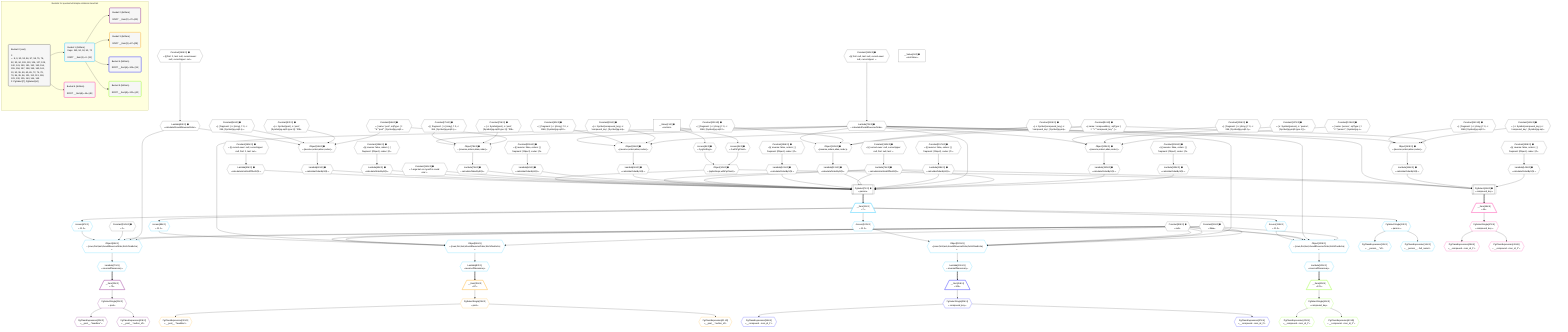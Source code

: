%%{init: {'themeVariables': { 'fontSize': '12px'}}}%%
graph TD
    classDef path fill:#eee,stroke:#000,color:#000
    classDef plan fill:#fff,stroke-width:1px,color:#000
    classDef itemplan fill:#fff,stroke-width:2px,color:#000
    classDef unbatchedplan fill:#dff,stroke-width:1px,color:#000
    classDef sideeffectplan fill:#fcc,stroke-width:2px,color:#000
    classDef bucket fill:#f6f6f6,color:#000,stroke-width:2px,text-align:left


    %% plan dependencies
    PgSelect7[["PgSelect[7∈0] ➊<br />ᐸpersonᐳ"]]:::plan
    Object10{{"Object[10∈0] ➊<br />ᐸ{pgSettings,withPgClient}ᐳ"}}:::plan
    Lambda55{{"Lambda[55∈0] ➊<br />ᐸcalculateLimitAndOffsetSQLᐳ"}}:::plan
    Lambda60{{"Lambda[60∈0] ➊<br />ᐸcalculateOrderBySQLᐳ"}}:::plan
    Lambda65{{"Lambda[65∈0] ➊<br />ᐸcalculateOrderBySQLᐳ"}}:::plan
    Constant151{{"Constant[151∈0] ➊<br />ᐸ'Large bet on myself in round one.'ᐳ"}}:::plan
    Lambda74{{"Lambda[74∈0] ➊<br />ᐸcalculateLimitAndOffsetSQLᐳ"}}:::plan
    Lambda79{{"Lambda[79∈0] ➊<br />ᐸcalculateOrderBySQLᐳ"}}:::plan
    Lambda84{{"Lambda[84∈0] ➊<br />ᐸcalculateOrderBySQLᐳ"}}:::plan
    Lambda96{{"Lambda[96∈0] ➊<br />ᐸcalculateOrderBySQLᐳ"}}:::plan
    Lambda101{{"Lambda[101∈0] ➊<br />ᐸcalculateOrderBySQLᐳ"}}:::plan
    Lambda113{{"Lambda[113∈0] ➊<br />ᐸcalculateOrderBySQLᐳ"}}:::plan
    Lambda118{{"Lambda[118∈0] ➊<br />ᐸcalculateOrderBySQLᐳ"}}:::plan
    Lambda72{{"Lambda[72∈0] ➊<br />ᐸcalculateShouldReverseOrderᐳ"}}:::plan
    Lambda130{{"Lambda[130∈0] ➊<br />ᐸcalculateOrderBySQLᐳ"}}:::plan
    Lambda135{{"Lambda[135∈0] ➊<br />ᐸcalculateOrderBySQLᐳ"}}:::plan
    Object10 & Lambda55 & Lambda60 & Lambda65 & Constant151 & Lambda74 & Lambda79 & Lambda84 & Lambda74 & Lambda96 & Lambda101 & Lambda74 & Lambda113 & Lambda118 & Lambda72 & Lambda74 & Lambda130 & Lambda135 --> PgSelect7
    PgSelect44[["PgSelect[44∈0] ➊<br />ᐸcompound_keyᐳ"]]:::plan
    Lambda144{{"Lambda[144∈0] ➊<br />ᐸcalculateOrderBySQLᐳ"}}:::plan
    Lambda149{{"Lambda[149∈0] ➊<br />ᐸcalculateOrderBySQLᐳ"}}:::plan
    Object10 & Lambda72 & Lambda74 & Lambda144 & Lambda149 --> PgSelect44
    Object59{{"Object[59∈0] ➊<br />ᐸ{reverse,orders,alias,codec}ᐳ"}}:::plan
    Lambda52{{"Lambda[52∈0] ➊<br />ᐸcalculateShouldReverseOrderᐳ"}}:::plan
    Constant56{{"Constant[56∈0] ➊<br />ᐸ[ { fragment: { n: [Array], f: 0, c: 266, [Symbol(pg-sql2-tyᐳ"}}:::plan
    Constant57{{"Constant[57∈0] ➊<br />ᐸ{ s: Symbol(post), n: 'post', [Symbol(pg-sql2-type-1)]: 'IDEᐳ"}}:::plan
    Constant58{{"Constant[58∈0] ➊<br />ᐸ{ name: 'post', sqlType: { t: '”a”.”post”', [Symbol(pg-sql2-ᐳ"}}:::plan
    Lambda52 & Constant56 & Constant57 & Constant58 --> Object59
    Object78{{"Object[78∈0] ➊<br />ᐸ{reverse,orders,alias,codec}ᐳ"}}:::plan
    Constant75{{"Constant[75∈0] ➊<br />ᐸ[ { fragment: { n: [Array], f: 0, c: 266, [Symbol(pg-sql2-tyᐳ"}}:::plan
    Constant76{{"Constant[76∈0] ➊<br />ᐸ{ s: Symbol(post), n: 'post', [Symbol(pg-sql2-type-1)]: 'IDEᐳ"}}:::plan
    Lambda72 & Constant75 & Constant76 & Constant58 --> Object78
    Object95{{"Object[95∈0] ➊<br />ᐸ{reverse,orders,alias,codec}ᐳ"}}:::plan
    Constant92{{"Constant[92∈0] ➊<br />ᐸ[ { fragment: { n: [Array], f: 0, c: 1168, [Symbol(pg-sql2-tᐳ"}}:::plan
    Constant93{{"Constant[93∈0] ➊<br />ᐸ{ s: Symbol(compound_key), n: 'compound_key', [Symbol(pg-sqlᐳ"}}:::plan
    Constant94{{"Constant[94∈0] ➊<br />ᐸ{ name: 'compoundKey', sqlType: { t: '”c”.”compound_key”', [ᐳ"}}:::plan
    Lambda72 & Constant92 & Constant93 & Constant94 --> Object95
    Object112{{"Object[112∈0] ➊<br />ᐸ{reverse,orders,alias,codec}ᐳ"}}:::plan
    Constant109{{"Constant[109∈0] ➊<br />ᐸ[ { fragment: { n: [Array], f: 0, c: 1168, [Symbol(pg-sql2-tᐳ"}}:::plan
    Constant110{{"Constant[110∈0] ➊<br />ᐸ{ s: Symbol(compound_key), n: 'compound_key', [Symbol(pg-sqlᐳ"}}:::plan
    Lambda72 & Constant109 & Constant110 & Constant94 --> Object112
    Object129{{"Object[129∈0] ➊<br />ᐸ{reverse,orders,alias,codec}ᐳ"}}:::plan
    Constant126{{"Constant[126∈0] ➊<br />ᐸ[ { fragment: { n: [Array], f: 0, c: 266, [Symbol(pg-sql2-tyᐳ"}}:::plan
    Constant127{{"Constant[127∈0] ➊<br />ᐸ{ s: Symbol(person), n: 'person', [Symbol(pg-sql2-type-1)]: ᐳ"}}:::plan
    Constant128{{"Constant[128∈0] ➊<br />ᐸ{ name: 'person', sqlType: { t: '”c”.”person”', [Symbol(pg-sᐳ"}}:::plan
    Lambda72 & Constant126 & Constant127 & Constant128 --> Object129
    Object143{{"Object[143∈0] ➊<br />ᐸ{reverse,orders,alias,codec}ᐳ"}}:::plan
    Constant140{{"Constant[140∈0] ➊<br />ᐸ[ { fragment: { n: [Array], f: 0, c: 1168, [Symbol(pg-sql2-tᐳ"}}:::plan
    Constant141{{"Constant[141∈0] ➊<br />ᐸ{ s: Symbol(compound_key), n: 'compound_key', [Symbol(pg-sqlᐳ"}}:::plan
    Lambda72 & Constant140 & Constant141 & Constant94 --> Object143
    Access8{{"Access[8∈0] ➊<br />ᐸ2.pgSettingsᐳ"}}:::plan
    Access9{{"Access[9∈0] ➊<br />ᐸ2.withPgClientᐳ"}}:::plan
    Access8 & Access9 --> Object10
    __Value2["__Value[2∈0] ➊<br />ᐸcontextᐳ"]:::plan
    __Value2 --> Access8
    __Value2 --> Access9
    Constant160{{"Constant[160∈0] ➊<br />ᐸ§{ first: 2, last: null, cursorLower: null, cursorUpper: nulᐳ"}}:::plan
    Constant160 --> Lambda52
    Constant161{{"Constant[161∈0] ➊<br />ᐸ§{ cursorLower: null, cursorUpper: null, first: 2, last: nulᐳ"}}:::plan
    Constant161 --> Lambda55
    Object59 --> Lambda60
    Constant154{{"Constant[154∈0] ➊<br />ᐸ§{ reverse: false, orders: [ { fragment: [Object], codec: [Oᐳ"}}:::plan
    Constant154 --> Lambda65
    Constant152{{"Constant[152∈0] ➊<br />ᐸ§{ first: null, last: null, cursorLower: null, cursorUpper: ᐳ"}}:::plan
    Constant152 --> Lambda72
    Constant153{{"Constant[153∈0] ➊<br />ᐸ§{ cursorLower: null, cursorUpper: null, first: null, last: ᐳ"}}:::plan
    Constant153 --> Lambda74
    Object78 --> Lambda79
    Constant155{{"Constant[155∈0] ➊<br />ᐸ§{ reverse: false, orders: [ { fragment: [Object], codec: [Oᐳ"}}:::plan
    Constant155 --> Lambda84
    Object95 --> Lambda96
    Constant156{{"Constant[156∈0] ➊<br />ᐸ§{ reverse: false, orders: [ { fragment: [Object], codec: [Oᐳ"}}:::plan
    Constant156 --> Lambda101
    Object112 --> Lambda113
    Constant157{{"Constant[157∈0] ➊<br />ᐸ§{ reverse: false, orders: [ { fragment: [Object], codec: [Oᐳ"}}:::plan
    Constant157 --> Lambda118
    Object129 --> Lambda130
    Constant158{{"Constant[158∈0] ➊<br />ᐸ§{ reverse: false, orders: [ { fragment: [Object], codec: [Oᐳ"}}:::plan
    Constant158 --> Lambda135
    Object143 --> Lambda144
    Constant159{{"Constant[159∈0] ➊<br />ᐸ§{ reverse: false, orders: [ { fragment: [Object], codec: [Oᐳ"}}:::plan
    Constant159 --> Lambda149
    __Value4["__Value[4∈0] ➊<br />ᐸrootValueᐳ"]:::plan
    Constant50{{"Constant[50∈0] ➊<br />ᐸnullᐳ"}}:::plan
    Constant53{{"Constant[53∈0] ➊<br />ᐸfalseᐳ"}}:::plan
    Constant150{{"Constant[150∈0] ➊<br />ᐸ2ᐳ"}}:::plan
    Object69{{"Object[69∈1]<br />ᐸ{rows,first,last,shouldReverseOrder,fetchOneExtra}ᐳ"}}:::plan
    Access67{{"Access[67∈1]<br />ᐸ11.0ᐳ"}}:::plan
    Access67 & Constant150 & Constant50 & Lambda52 & Constant53 --> Object69
    Object86{{"Object[86∈1]<br />ᐸ{rows,first,last,shouldReverseOrder,fetchOneExtra}ᐳ"}}:::plan
    Access85{{"Access[85∈1]<br />ᐸ11.1ᐳ"}}:::plan
    Access85 & Constant50 & Constant50 & Lambda72 & Constant53 --> Object86
    Object103{{"Object[103∈1]<br />ᐸ{rows,first,last,shouldReverseOrder,fetchOneExtra}ᐳ"}}:::plan
    Access102{{"Access[102∈1]<br />ᐸ11.2ᐳ"}}:::plan
    Access102 & Constant50 & Constant50 & Lambda72 & Constant53 --> Object103
    Object120{{"Object[120∈1]<br />ᐸ{rows,first,last,shouldReverseOrder,fetchOneExtra}ᐳ"}}:::plan
    Access119{{"Access[119∈1]<br />ᐸ11.3ᐳ"}}:::plan
    Access119 & Constant50 & Constant50 & Lambda72 & Constant53 --> Object120
    __Item11[/"__Item[11∈1]<br />ᐸ7ᐳ"\]:::itemplan
    PgSelect7 ==> __Item11
    PgSelectSingle12{{"PgSelectSingle[12∈1]<br />ᐸpersonᐳ"}}:::plan
    __Item11 --> PgSelectSingle12
    PgClassExpression13{{"PgClassExpression[13∈1]<br />ᐸ__person__.”id”ᐳ"}}:::plan
    PgSelectSingle12 --> PgClassExpression13
    PgClassExpression14{{"PgClassExpression[14∈1]<br />ᐸ__person__...full_name”ᐳ"}}:::plan
    PgSelectSingle12 --> PgClassExpression14
    __Item11 --> Access67
    Lambda70{{"Lambda[70∈1]<br />ᐸreverseIfNecessaryᐳ"}}:::plan
    Object69 --> Lambda70
    __Item11 --> Access85
    Lambda87{{"Lambda[87∈1]<br />ᐸreverseIfNecessaryᐳ"}}:::plan
    Object86 --> Lambda87
    __Item11 --> Access102
    Lambda104{{"Lambda[104∈1]<br />ᐸreverseIfNecessaryᐳ"}}:::plan
    Object103 --> Lambda104
    __Item11 --> Access119
    Lambda121{{"Lambda[121∈1]<br />ᐸreverseIfNecessaryᐳ"}}:::plan
    Object120 --> Lambda121
    __Item20[/"__Item[20∈2]<br />ᐸ70ᐳ"\]:::itemplan
    Lambda70 ==> __Item20
    PgSelectSingle21{{"PgSelectSingle[21∈2]<br />ᐸpostᐳ"}}:::plan
    __Item20 --> PgSelectSingle21
    PgClassExpression22{{"PgClassExpression[22∈2]<br />ᐸ__post__.”headline”ᐳ"}}:::plan
    PgSelectSingle21 --> PgClassExpression22
    PgClassExpression23{{"PgClassExpression[23∈2]<br />ᐸ__post__.”author_id”ᐳ"}}:::plan
    PgSelectSingle21 --> PgClassExpression23
    __Item28[/"__Item[28∈3]<br />ᐸ87ᐳ"\]:::itemplan
    Lambda87 ==> __Item28
    PgSelectSingle29{{"PgSelectSingle[29∈3]<br />ᐸpostᐳ"}}:::plan
    __Item28 --> PgSelectSingle29
    PgClassExpression30{{"PgClassExpression[30∈3]<br />ᐸ__post__.”headline”ᐳ"}}:::plan
    PgSelectSingle29 --> PgClassExpression30
    PgClassExpression31{{"PgClassExpression[31∈3]<br />ᐸ__post__.”author_id”ᐳ"}}:::plan
    PgSelectSingle29 --> PgClassExpression31
    __Item34[/"__Item[34∈4]<br />ᐸ104ᐳ"\]:::itemplan
    Lambda104 ==> __Item34
    PgSelectSingle35{{"PgSelectSingle[35∈4]<br />ᐸcompound_keyᐳ"}}:::plan
    __Item34 --> PgSelectSingle35
    PgClassExpression36{{"PgClassExpression[36∈4]<br />ᐸ__compound...rson_id_1”ᐳ"}}:::plan
    PgSelectSingle35 --> PgClassExpression36
    PgClassExpression37{{"PgClassExpression[37∈4]<br />ᐸ__compound...rson_id_2”ᐳ"}}:::plan
    PgSelectSingle35 --> PgClassExpression37
    __Item40[/"__Item[40∈5]<br />ᐸ121ᐳ"\]:::itemplan
    Lambda121 ==> __Item40
    PgSelectSingle41{{"PgSelectSingle[41∈5]<br />ᐸcompound_keyᐳ"}}:::plan
    __Item40 --> PgSelectSingle41
    PgClassExpression42{{"PgClassExpression[42∈5]<br />ᐸ__compound...rson_id_1”ᐳ"}}:::plan
    PgSelectSingle41 --> PgClassExpression42
    PgClassExpression43{{"PgClassExpression[43∈5]<br />ᐸ__compound...rson_id_2”ᐳ"}}:::plan
    PgSelectSingle41 --> PgClassExpression43
    __Item46[/"__Item[46∈6]<br />ᐸ44ᐳ"\]:::itemplan
    PgSelect44 ==> __Item46
    PgSelectSingle47{{"PgSelectSingle[47∈6]<br />ᐸcompound_keyᐳ"}}:::plan
    __Item46 --> PgSelectSingle47
    PgClassExpression48{{"PgClassExpression[48∈6]<br />ᐸ__compound...rson_id_1”ᐳ"}}:::plan
    PgSelectSingle47 --> PgClassExpression48
    PgClassExpression49{{"PgClassExpression[49∈6]<br />ᐸ__compound...rson_id_2”ᐳ"}}:::plan
    PgSelectSingle47 --> PgClassExpression49

    %% define steps

    subgraph "Buckets for queries/v4/simple-relations-head-tail"
    Bucket0("Bucket 0 (root)<br /><br />1: <br />ᐳ: 8, 9, 50, 53, 56, 57, 58, 75, 76, 92, 93, 94, 109, 110, 126, 127, 128, 140, 141, 150, 151, 152, 153, 154, 155, 156, 157, 158, 159, 160, 161, 10, 52, 55, 59, 60, 65, 72, 74, 78, 79, 84, 95, 96, 101, 112, 113, 118, 129, 130, 135, 143, 144, 149<br />2: PgSelect[7], PgSelect[44]"):::bucket
    classDef bucket0 stroke:#696969
    class Bucket0,__Value2,__Value4,PgSelect7,Access8,Access9,Object10,PgSelect44,Constant50,Lambda52,Constant53,Lambda55,Constant56,Constant57,Constant58,Object59,Lambda60,Lambda65,Lambda72,Lambda74,Constant75,Constant76,Object78,Lambda79,Lambda84,Constant92,Constant93,Constant94,Object95,Lambda96,Lambda101,Constant109,Constant110,Object112,Lambda113,Lambda118,Constant126,Constant127,Constant128,Object129,Lambda130,Lambda135,Constant140,Constant141,Object143,Lambda144,Lambda149,Constant150,Constant151,Constant152,Constant153,Constant154,Constant155,Constant156,Constant157,Constant158,Constant159,Constant160,Constant161 bucket0
    Bucket1("Bucket 1 (listItem)<br />Deps: 150, 50, 52, 53, 72<br /><br />ROOT __Item{1}ᐸ7ᐳ[11]"):::bucket
    classDef bucket1 stroke:#00bfff
    class Bucket1,__Item11,PgSelectSingle12,PgClassExpression13,PgClassExpression14,Access67,Object69,Lambda70,Access85,Object86,Lambda87,Access102,Object103,Lambda104,Access119,Object120,Lambda121 bucket1
    Bucket2("Bucket 2 (listItem)<br /><br />ROOT __Item{2}ᐸ70ᐳ[20]"):::bucket
    classDef bucket2 stroke:#7f007f
    class Bucket2,__Item20,PgSelectSingle21,PgClassExpression22,PgClassExpression23 bucket2
    Bucket3("Bucket 3 (listItem)<br /><br />ROOT __Item{3}ᐸ87ᐳ[28]"):::bucket
    classDef bucket3 stroke:#ffa500
    class Bucket3,__Item28,PgSelectSingle29,PgClassExpression30,PgClassExpression31 bucket3
    Bucket4("Bucket 4 (listItem)<br /><br />ROOT __Item{4}ᐸ104ᐳ[34]"):::bucket
    classDef bucket4 stroke:#0000ff
    class Bucket4,__Item34,PgSelectSingle35,PgClassExpression36,PgClassExpression37 bucket4
    Bucket5("Bucket 5 (listItem)<br /><br />ROOT __Item{5}ᐸ121ᐳ[40]"):::bucket
    classDef bucket5 stroke:#7fff00
    class Bucket5,__Item40,PgSelectSingle41,PgClassExpression42,PgClassExpression43 bucket5
    Bucket6("Bucket 6 (listItem)<br /><br />ROOT __Item{6}ᐸ44ᐳ[46]"):::bucket
    classDef bucket6 stroke:#ff1493
    class Bucket6,__Item46,PgSelectSingle47,PgClassExpression48,PgClassExpression49 bucket6
    Bucket0 --> Bucket1 & Bucket6
    Bucket1 --> Bucket2 & Bucket3 & Bucket4 & Bucket5
    end